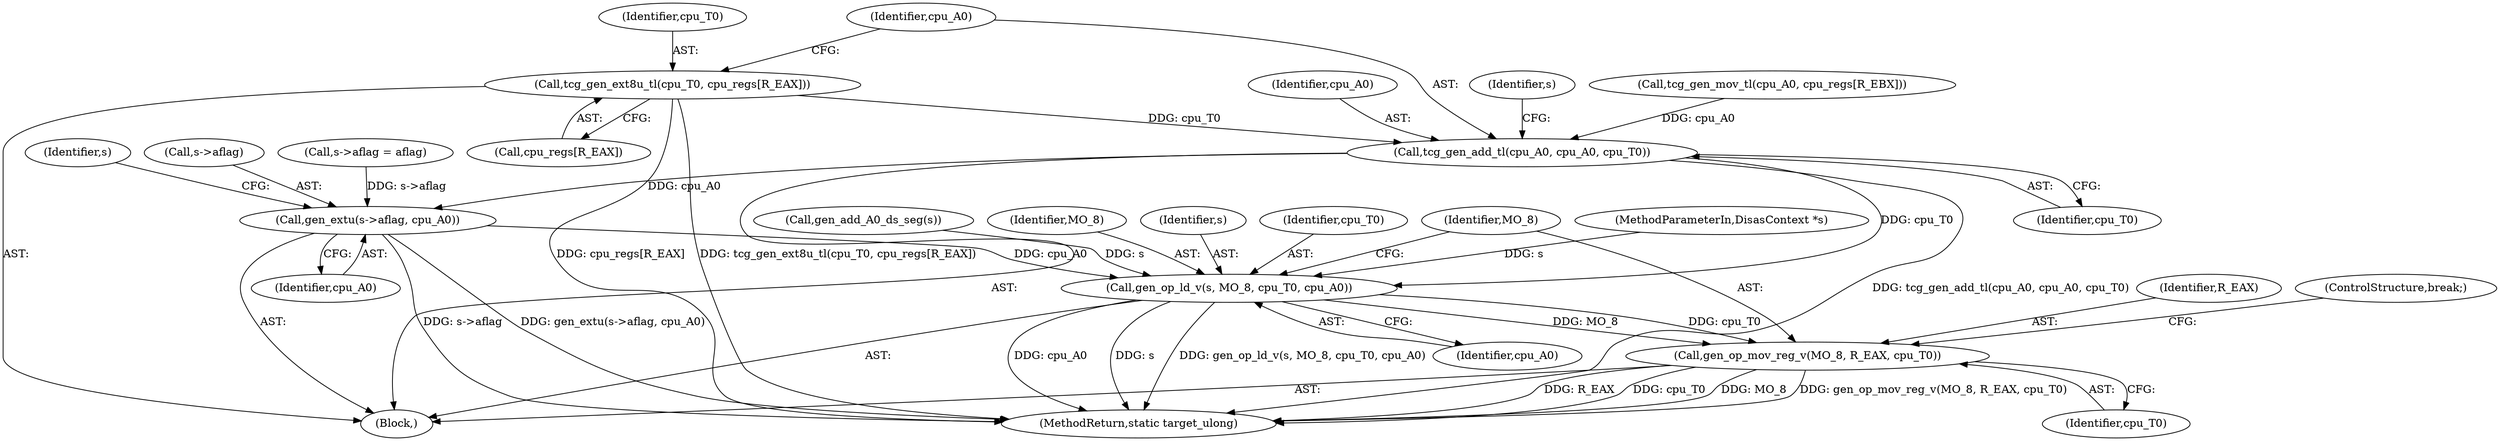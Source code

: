 digraph "0_qemu_30663fd26c0307e414622c7a8607fbc04f92ec14@array" {
"1003872" [label="(Call,tcg_gen_ext8u_tl(cpu_T0, cpu_regs[R_EAX]))"];
"1003877" [label="(Call,tcg_gen_add_tl(cpu_A0, cpu_A0, cpu_T0))"];
"1003881" [label="(Call,gen_extu(s->aflag, cpu_A0))"];
"1003888" [label="(Call,gen_op_ld_v(s, MO_8, cpu_T0, cpu_A0))"];
"1003893" [label="(Call,gen_op_mov_reg_v(MO_8, R_EAX, cpu_T0))"];
"1003885" [label="(Identifier,cpu_A0)"];
"1003891" [label="(Identifier,cpu_T0)"];
"1003867" [label="(Call,tcg_gen_mov_tl(cpu_A0, cpu_regs[R_EBX]))"];
"1003888" [label="(Call,gen_op_ld_v(s, MO_8, cpu_T0, cpu_A0))"];
"1003874" [label="(Call,cpu_regs[R_EAX])"];
"1003887" [label="(Identifier,s)"];
"1003883" [label="(Identifier,s)"];
"1003895" [label="(Identifier,R_EAX)"];
"1003878" [label="(Identifier,cpu_A0)"];
"1000565" [label="(MethodParameterIn,DisasContext *s)"];
"1003877" [label="(Call,tcg_gen_add_tl(cpu_A0, cpu_A0, cpu_T0))"];
"1003896" [label="(Identifier,cpu_T0)"];
"1003872" [label="(Call,tcg_gen_ext8u_tl(cpu_T0, cpu_regs[R_EAX]))"];
"1003894" [label="(Identifier,MO_8)"];
"1003897" [label="(ControlStructure,break;)"];
"1001025" [label="(Block,)"];
"1003886" [label="(Call,gen_add_A0_ds_seg(s))"];
"1003882" [label="(Call,s->aflag)"];
"1003881" [label="(Call,gen_extu(s->aflag, cpu_A0))"];
"1003879" [label="(Identifier,cpu_A0)"];
"1003893" [label="(Call,gen_op_mov_reg_v(MO_8, R_EAX, cpu_T0))"];
"1003890" [label="(Identifier,MO_8)"];
"1003889" [label="(Identifier,s)"];
"1011840" [label="(MethodReturn,static target_ulong)"];
"1003873" [label="(Identifier,cpu_T0)"];
"1001012" [label="(Call,s->aflag = aflag)"];
"1003880" [label="(Identifier,cpu_T0)"];
"1003892" [label="(Identifier,cpu_A0)"];
"1003872" -> "1001025"  [label="AST: "];
"1003872" -> "1003874"  [label="CFG: "];
"1003873" -> "1003872"  [label="AST: "];
"1003874" -> "1003872"  [label="AST: "];
"1003878" -> "1003872"  [label="CFG: "];
"1003872" -> "1011840"  [label="DDG: cpu_regs[R_EAX]"];
"1003872" -> "1011840"  [label="DDG: tcg_gen_ext8u_tl(cpu_T0, cpu_regs[R_EAX])"];
"1003872" -> "1003877"  [label="DDG: cpu_T0"];
"1003877" -> "1001025"  [label="AST: "];
"1003877" -> "1003880"  [label="CFG: "];
"1003878" -> "1003877"  [label="AST: "];
"1003879" -> "1003877"  [label="AST: "];
"1003880" -> "1003877"  [label="AST: "];
"1003883" -> "1003877"  [label="CFG: "];
"1003877" -> "1011840"  [label="DDG: tcg_gen_add_tl(cpu_A0, cpu_A0, cpu_T0)"];
"1003867" -> "1003877"  [label="DDG: cpu_A0"];
"1003877" -> "1003881"  [label="DDG: cpu_A0"];
"1003877" -> "1003888"  [label="DDG: cpu_T0"];
"1003881" -> "1001025"  [label="AST: "];
"1003881" -> "1003885"  [label="CFG: "];
"1003882" -> "1003881"  [label="AST: "];
"1003885" -> "1003881"  [label="AST: "];
"1003887" -> "1003881"  [label="CFG: "];
"1003881" -> "1011840"  [label="DDG: s->aflag"];
"1003881" -> "1011840"  [label="DDG: gen_extu(s->aflag, cpu_A0)"];
"1001012" -> "1003881"  [label="DDG: s->aflag"];
"1003881" -> "1003888"  [label="DDG: cpu_A0"];
"1003888" -> "1001025"  [label="AST: "];
"1003888" -> "1003892"  [label="CFG: "];
"1003889" -> "1003888"  [label="AST: "];
"1003890" -> "1003888"  [label="AST: "];
"1003891" -> "1003888"  [label="AST: "];
"1003892" -> "1003888"  [label="AST: "];
"1003894" -> "1003888"  [label="CFG: "];
"1003888" -> "1011840"  [label="DDG: cpu_A0"];
"1003888" -> "1011840"  [label="DDG: s"];
"1003888" -> "1011840"  [label="DDG: gen_op_ld_v(s, MO_8, cpu_T0, cpu_A0)"];
"1003886" -> "1003888"  [label="DDG: s"];
"1000565" -> "1003888"  [label="DDG: s"];
"1003888" -> "1003893"  [label="DDG: MO_8"];
"1003888" -> "1003893"  [label="DDG: cpu_T0"];
"1003893" -> "1001025"  [label="AST: "];
"1003893" -> "1003896"  [label="CFG: "];
"1003894" -> "1003893"  [label="AST: "];
"1003895" -> "1003893"  [label="AST: "];
"1003896" -> "1003893"  [label="AST: "];
"1003897" -> "1003893"  [label="CFG: "];
"1003893" -> "1011840"  [label="DDG: gen_op_mov_reg_v(MO_8, R_EAX, cpu_T0)"];
"1003893" -> "1011840"  [label="DDG: R_EAX"];
"1003893" -> "1011840"  [label="DDG: cpu_T0"];
"1003893" -> "1011840"  [label="DDG: MO_8"];
}
